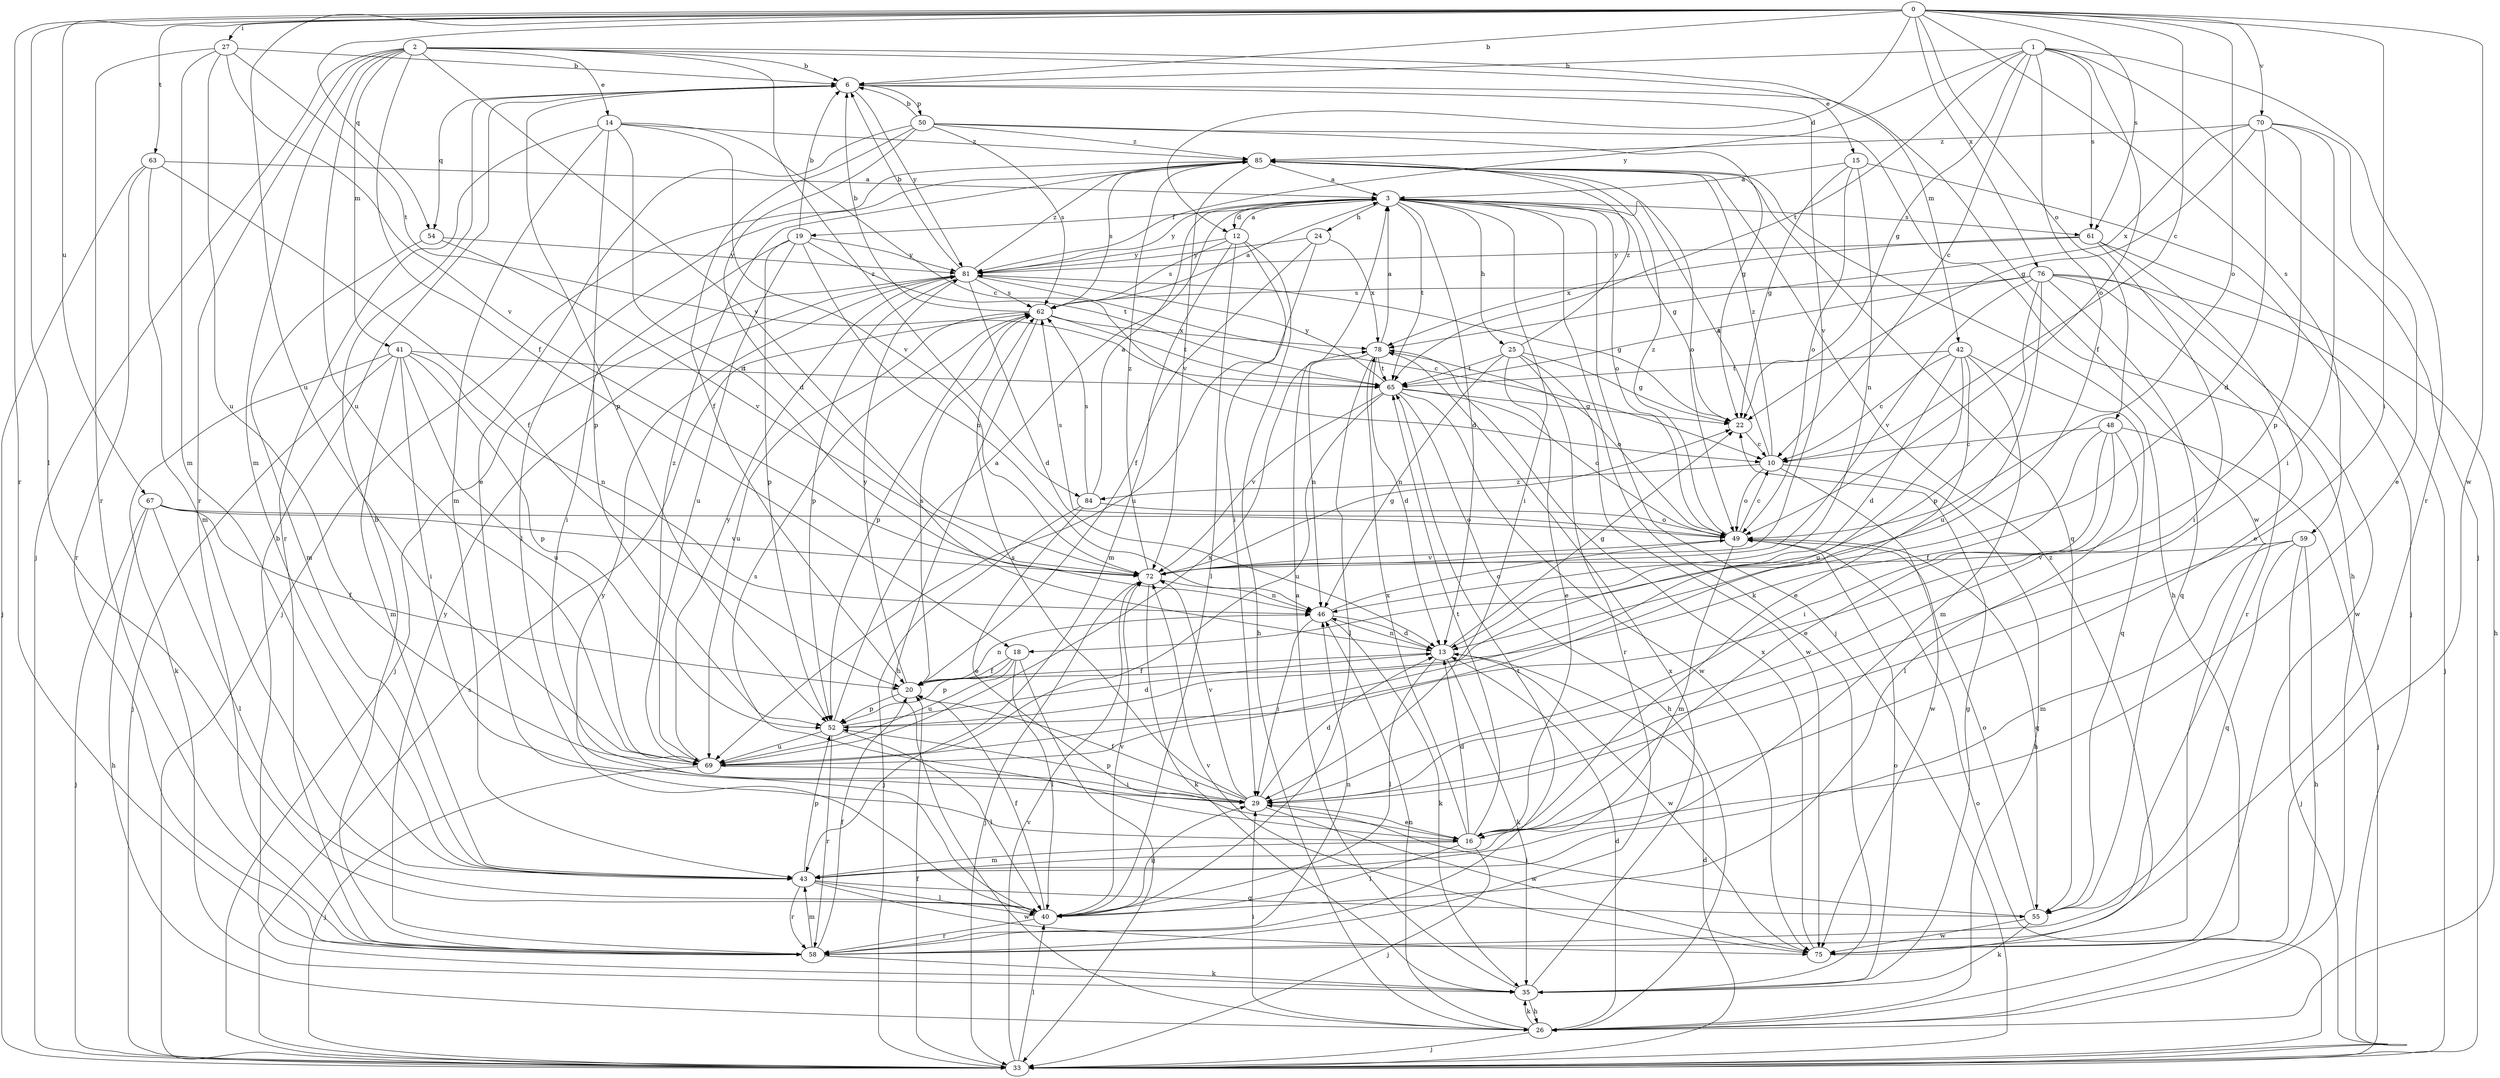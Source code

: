 strict digraph  {
0;
1;
2;
3;
6;
10;
12;
13;
14;
15;
16;
18;
19;
20;
22;
24;
25;
26;
27;
29;
33;
35;
40;
41;
42;
43;
46;
48;
49;
50;
52;
54;
55;
58;
59;
61;
62;
63;
65;
67;
69;
70;
72;
75;
76;
78;
81;
84;
85;
0 -> 6  [label=b];
0 -> 10  [label=c];
0 -> 12  [label=d];
0 -> 27  [label=i];
0 -> 29  [label=i];
0 -> 40  [label=l];
0 -> 48  [label=o];
0 -> 49  [label=o];
0 -> 54  [label=q];
0 -> 58  [label=r];
0 -> 59  [label=s];
0 -> 61  [label=s];
0 -> 63  [label=t];
0 -> 67  [label=u];
0 -> 69  [label=u];
0 -> 70  [label=v];
0 -> 75  [label=w];
0 -> 76  [label=x];
1 -> 6  [label=b];
1 -> 10  [label=c];
1 -> 18  [label=f];
1 -> 22  [label=g];
1 -> 33  [label=j];
1 -> 49  [label=o];
1 -> 58  [label=r];
1 -> 61  [label=s];
1 -> 65  [label=t];
1 -> 81  [label=y];
2 -> 6  [label=b];
2 -> 14  [label=e];
2 -> 15  [label=e];
2 -> 18  [label=f];
2 -> 33  [label=j];
2 -> 41  [label=m];
2 -> 42  [label=m];
2 -> 43  [label=m];
2 -> 58  [label=r];
2 -> 69  [label=u];
2 -> 72  [label=v];
2 -> 84  [label=z];
3 -> 12  [label=d];
3 -> 13  [label=d];
3 -> 19  [label=f];
3 -> 22  [label=g];
3 -> 24  [label=h];
3 -> 25  [label=h];
3 -> 29  [label=i];
3 -> 33  [label=j];
3 -> 35  [label=k];
3 -> 49  [label=o];
3 -> 61  [label=s];
3 -> 65  [label=t];
3 -> 81  [label=y];
6 -> 50  [label=p];
6 -> 52  [label=p];
6 -> 54  [label=q];
6 -> 72  [label=v];
6 -> 75  [label=w];
6 -> 81  [label=y];
10 -> 3  [label=a];
10 -> 26  [label=h];
10 -> 49  [label=o];
10 -> 75  [label=w];
10 -> 84  [label=z];
10 -> 85  [label=z];
12 -> 3  [label=a];
12 -> 26  [label=h];
12 -> 29  [label=i];
12 -> 40  [label=l];
12 -> 43  [label=m];
12 -> 62  [label=s];
12 -> 81  [label=y];
13 -> 20  [label=f];
13 -> 22  [label=g];
13 -> 35  [label=k];
13 -> 40  [label=l];
13 -> 46  [label=n];
13 -> 75  [label=w];
14 -> 10  [label=c];
14 -> 43  [label=m];
14 -> 46  [label=n];
14 -> 52  [label=p];
14 -> 58  [label=r];
14 -> 72  [label=v];
14 -> 85  [label=z];
15 -> 3  [label=a];
15 -> 22  [label=g];
15 -> 33  [label=j];
15 -> 46  [label=n];
15 -> 49  [label=o];
16 -> 13  [label=d];
16 -> 33  [label=j];
16 -> 40  [label=l];
16 -> 43  [label=m];
16 -> 62  [label=s];
16 -> 65  [label=t];
16 -> 78  [label=x];
18 -> 20  [label=f];
18 -> 33  [label=j];
18 -> 40  [label=l];
18 -> 52  [label=p];
18 -> 69  [label=u];
19 -> 6  [label=b];
19 -> 29  [label=i];
19 -> 46  [label=n];
19 -> 52  [label=p];
19 -> 65  [label=t];
19 -> 69  [label=u];
19 -> 81  [label=y];
20 -> 46  [label=n];
20 -> 52  [label=p];
20 -> 62  [label=s];
20 -> 81  [label=y];
22 -> 10  [label=c];
24 -> 20  [label=f];
24 -> 69  [label=u];
24 -> 78  [label=x];
24 -> 81  [label=y];
25 -> 16  [label=e];
25 -> 22  [label=g];
25 -> 46  [label=n];
25 -> 58  [label=r];
25 -> 65  [label=t];
25 -> 75  [label=w];
25 -> 85  [label=z];
26 -> 13  [label=d];
26 -> 29  [label=i];
26 -> 33  [label=j];
26 -> 35  [label=k];
26 -> 46  [label=n];
27 -> 6  [label=b];
27 -> 43  [label=m];
27 -> 58  [label=r];
27 -> 65  [label=t];
27 -> 69  [label=u];
27 -> 72  [label=v];
29 -> 13  [label=d];
29 -> 16  [label=e];
29 -> 20  [label=f];
29 -> 52  [label=p];
29 -> 62  [label=s];
29 -> 72  [label=v];
29 -> 75  [label=w];
33 -> 13  [label=d];
33 -> 20  [label=f];
33 -> 40  [label=l];
33 -> 49  [label=o];
33 -> 62  [label=s];
33 -> 72  [label=v];
35 -> 3  [label=a];
35 -> 6  [label=b];
35 -> 22  [label=g];
35 -> 26  [label=h];
35 -> 49  [label=o];
35 -> 78  [label=x];
40 -> 20  [label=f];
40 -> 29  [label=i];
40 -> 58  [label=r];
40 -> 72  [label=v];
40 -> 81  [label=y];
41 -> 29  [label=i];
41 -> 33  [label=j];
41 -> 35  [label=k];
41 -> 43  [label=m];
41 -> 46  [label=n];
41 -> 52  [label=p];
41 -> 65  [label=t];
41 -> 69  [label=u];
42 -> 10  [label=c];
42 -> 13  [label=d];
42 -> 16  [label=e];
42 -> 43  [label=m];
42 -> 55  [label=q];
42 -> 65  [label=t];
42 -> 69  [label=u];
43 -> 40  [label=l];
43 -> 52  [label=p];
43 -> 55  [label=q];
43 -> 58  [label=r];
43 -> 75  [label=w];
46 -> 13  [label=d];
46 -> 29  [label=i];
46 -> 35  [label=k];
46 -> 49  [label=o];
48 -> 10  [label=c];
48 -> 16  [label=e];
48 -> 20  [label=f];
48 -> 29  [label=i];
48 -> 33  [label=j];
48 -> 40  [label=l];
49 -> 10  [label=c];
49 -> 43  [label=m];
49 -> 55  [label=q];
49 -> 62  [label=s];
49 -> 72  [label=v];
49 -> 85  [label=z];
50 -> 6  [label=b];
50 -> 13  [label=d];
50 -> 16  [label=e];
50 -> 20  [label=f];
50 -> 22  [label=g];
50 -> 26  [label=h];
50 -> 62  [label=s];
50 -> 85  [label=z];
52 -> 3  [label=a];
52 -> 13  [label=d];
52 -> 40  [label=l];
52 -> 58  [label=r];
52 -> 69  [label=u];
54 -> 43  [label=m];
54 -> 72  [label=v];
54 -> 81  [label=y];
55 -> 29  [label=i];
55 -> 35  [label=k];
55 -> 49  [label=o];
55 -> 75  [label=w];
58 -> 6  [label=b];
58 -> 20  [label=f];
58 -> 35  [label=k];
58 -> 43  [label=m];
58 -> 46  [label=n];
58 -> 65  [label=t];
58 -> 81  [label=y];
59 -> 26  [label=h];
59 -> 33  [label=j];
59 -> 43  [label=m];
59 -> 55  [label=q];
59 -> 72  [label=v];
61 -> 16  [label=e];
61 -> 26  [label=h];
61 -> 29  [label=i];
61 -> 78  [label=x];
61 -> 81  [label=y];
62 -> 3  [label=a];
62 -> 6  [label=b];
62 -> 26  [label=h];
62 -> 52  [label=p];
62 -> 65  [label=t];
62 -> 69  [label=u];
62 -> 78  [label=x];
63 -> 3  [label=a];
63 -> 20  [label=f];
63 -> 33  [label=j];
63 -> 43  [label=m];
63 -> 58  [label=r];
65 -> 22  [label=g];
65 -> 26  [label=h];
65 -> 49  [label=o];
65 -> 69  [label=u];
65 -> 72  [label=v];
65 -> 75  [label=w];
65 -> 81  [label=y];
67 -> 20  [label=f];
67 -> 26  [label=h];
67 -> 33  [label=j];
67 -> 40  [label=l];
67 -> 49  [label=o];
67 -> 72  [label=v];
69 -> 29  [label=i];
69 -> 33  [label=j];
69 -> 78  [label=x];
69 -> 81  [label=y];
69 -> 85  [label=z];
70 -> 13  [label=d];
70 -> 16  [label=e];
70 -> 22  [label=g];
70 -> 29  [label=i];
70 -> 52  [label=p];
70 -> 78  [label=x];
70 -> 85  [label=z];
72 -> 22  [label=g];
72 -> 33  [label=j];
72 -> 35  [label=k];
72 -> 46  [label=n];
72 -> 85  [label=z];
75 -> 72  [label=v];
75 -> 78  [label=x];
75 -> 85  [label=z];
76 -> 33  [label=j];
76 -> 52  [label=p];
76 -> 55  [label=q];
76 -> 58  [label=r];
76 -> 62  [label=s];
76 -> 65  [label=t];
76 -> 69  [label=u];
76 -> 72  [label=v];
76 -> 75  [label=w];
78 -> 3  [label=a];
78 -> 13  [label=d];
78 -> 40  [label=l];
78 -> 46  [label=n];
78 -> 49  [label=o];
78 -> 65  [label=t];
81 -> 6  [label=b];
81 -> 10  [label=c];
81 -> 13  [label=d];
81 -> 22  [label=g];
81 -> 33  [label=j];
81 -> 52  [label=p];
81 -> 62  [label=s];
81 -> 85  [label=z];
84 -> 3  [label=a];
84 -> 16  [label=e];
84 -> 33  [label=j];
84 -> 49  [label=o];
84 -> 62  [label=s];
85 -> 3  [label=a];
85 -> 26  [label=h];
85 -> 33  [label=j];
85 -> 40  [label=l];
85 -> 49  [label=o];
85 -> 55  [label=q];
85 -> 62  [label=s];
85 -> 72  [label=v];
}
